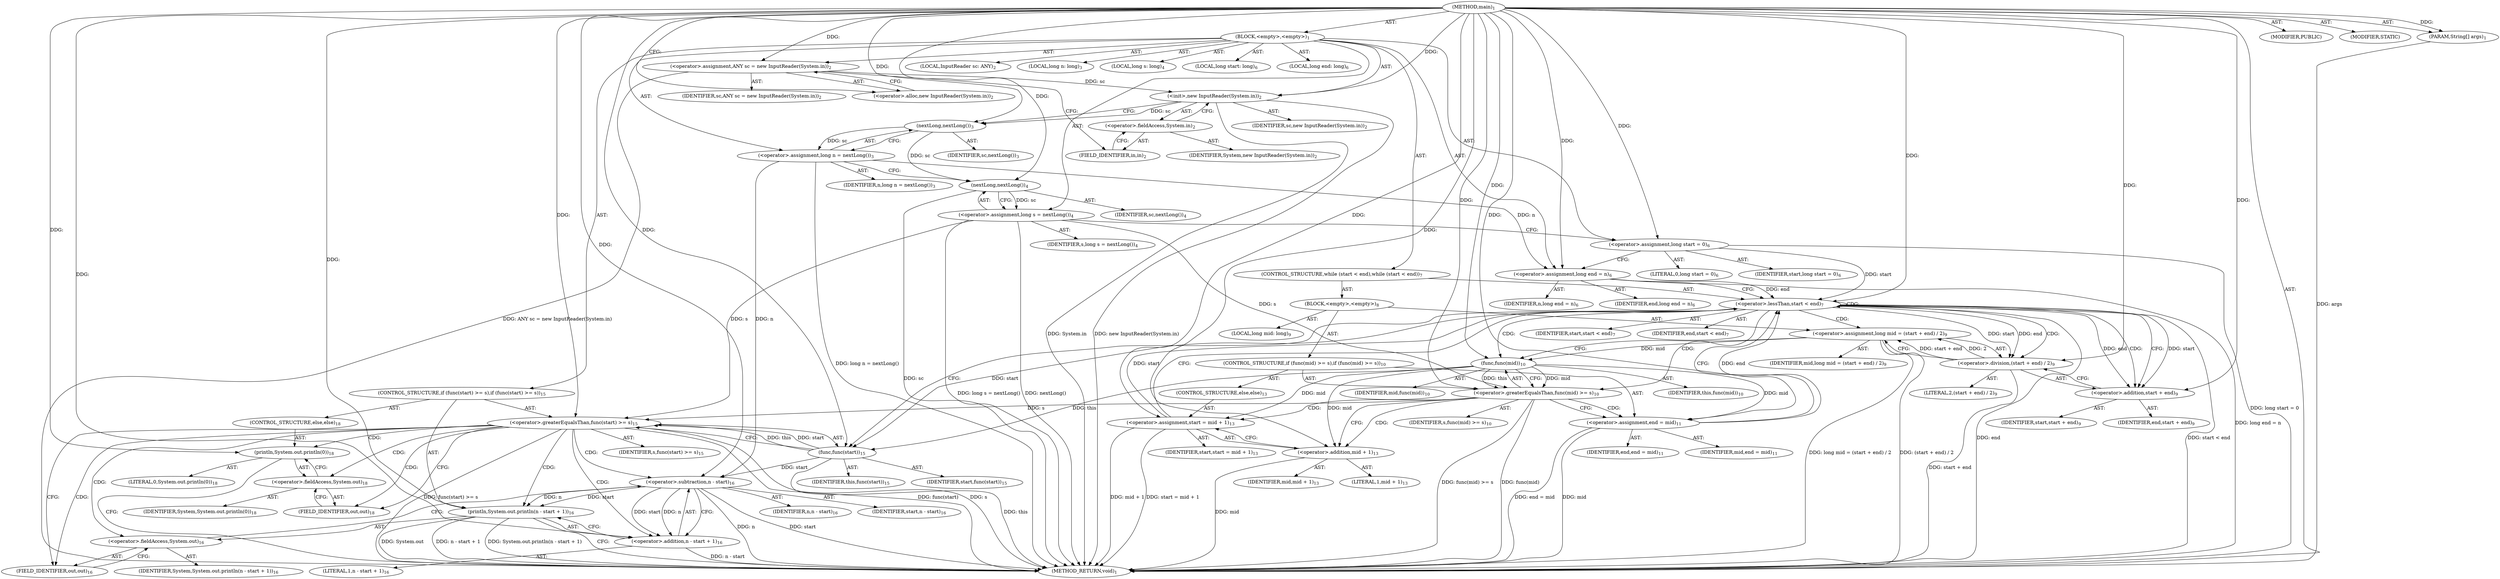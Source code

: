 digraph "main" {  
"19" [label = <(METHOD,main)<SUB>1</SUB>> ]
"20" [label = <(PARAM,String[] args)<SUB>1</SUB>> ]
"21" [label = <(BLOCK,&lt;empty&gt;,&lt;empty&gt;)<SUB>1</SUB>> ]
"4" [label = <(LOCAL,InputReader sc: ANY)<SUB>2</SUB>> ]
"22" [label = <(&lt;operator&gt;.assignment,ANY sc = new InputReader(System.in))<SUB>2</SUB>> ]
"23" [label = <(IDENTIFIER,sc,ANY sc = new InputReader(System.in))<SUB>2</SUB>> ]
"24" [label = <(&lt;operator&gt;.alloc,new InputReader(System.in))<SUB>2</SUB>> ]
"25" [label = <(&lt;init&gt;,new InputReader(System.in))<SUB>2</SUB>> ]
"3" [label = <(IDENTIFIER,sc,new InputReader(System.in))<SUB>2</SUB>> ]
"26" [label = <(&lt;operator&gt;.fieldAccess,System.in)<SUB>2</SUB>> ]
"27" [label = <(IDENTIFIER,System,new InputReader(System.in))<SUB>2</SUB>> ]
"28" [label = <(FIELD_IDENTIFIER,in,in)<SUB>2</SUB>> ]
"29" [label = <(LOCAL,long n: long)<SUB>3</SUB>> ]
"30" [label = <(&lt;operator&gt;.assignment,long n = nextLong())<SUB>3</SUB>> ]
"31" [label = <(IDENTIFIER,n,long n = nextLong())<SUB>3</SUB>> ]
"32" [label = <(nextLong,nextLong())<SUB>3</SUB>> ]
"33" [label = <(IDENTIFIER,sc,nextLong())<SUB>3</SUB>> ]
"34" [label = <(LOCAL,long s: long)<SUB>4</SUB>> ]
"35" [label = <(&lt;operator&gt;.assignment,long s = nextLong())<SUB>4</SUB>> ]
"36" [label = <(IDENTIFIER,s,long s = nextLong())<SUB>4</SUB>> ]
"37" [label = <(nextLong,nextLong())<SUB>4</SUB>> ]
"38" [label = <(IDENTIFIER,sc,nextLong())<SUB>4</SUB>> ]
"39" [label = <(LOCAL,long start: long)<SUB>6</SUB>> ]
"40" [label = <(LOCAL,long end: long)<SUB>6</SUB>> ]
"41" [label = <(&lt;operator&gt;.assignment,long start = 0)<SUB>6</SUB>> ]
"42" [label = <(IDENTIFIER,start,long start = 0)<SUB>6</SUB>> ]
"43" [label = <(LITERAL,0,long start = 0)<SUB>6</SUB>> ]
"44" [label = <(&lt;operator&gt;.assignment,long end = n)<SUB>6</SUB>> ]
"45" [label = <(IDENTIFIER,end,long end = n)<SUB>6</SUB>> ]
"46" [label = <(IDENTIFIER,n,long end = n)<SUB>6</SUB>> ]
"47" [label = <(CONTROL_STRUCTURE,while (start &lt; end),while (start &lt; end))<SUB>7</SUB>> ]
"48" [label = <(&lt;operator&gt;.lessThan,start &lt; end)<SUB>7</SUB>> ]
"49" [label = <(IDENTIFIER,start,start &lt; end)<SUB>7</SUB>> ]
"50" [label = <(IDENTIFIER,end,start &lt; end)<SUB>7</SUB>> ]
"51" [label = <(BLOCK,&lt;empty&gt;,&lt;empty&gt;)<SUB>8</SUB>> ]
"52" [label = <(LOCAL,long mid: long)<SUB>9</SUB>> ]
"53" [label = <(&lt;operator&gt;.assignment,long mid = (start + end) / 2)<SUB>9</SUB>> ]
"54" [label = <(IDENTIFIER,mid,long mid = (start + end) / 2)<SUB>9</SUB>> ]
"55" [label = <(&lt;operator&gt;.division,(start + end) / 2)<SUB>9</SUB>> ]
"56" [label = <(&lt;operator&gt;.addition,start + end)<SUB>9</SUB>> ]
"57" [label = <(IDENTIFIER,start,start + end)<SUB>9</SUB>> ]
"58" [label = <(IDENTIFIER,end,start + end)<SUB>9</SUB>> ]
"59" [label = <(LITERAL,2,(start + end) / 2)<SUB>9</SUB>> ]
"60" [label = <(CONTROL_STRUCTURE,if (func(mid) &gt;= s),if (func(mid) &gt;= s))<SUB>10</SUB>> ]
"61" [label = <(&lt;operator&gt;.greaterEqualsThan,func(mid) &gt;= s)<SUB>10</SUB>> ]
"62" [label = <(func,func(mid))<SUB>10</SUB>> ]
"63" [label = <(IDENTIFIER,this,func(mid))<SUB>10</SUB>> ]
"64" [label = <(IDENTIFIER,mid,func(mid))<SUB>10</SUB>> ]
"65" [label = <(IDENTIFIER,s,func(mid) &gt;= s)<SUB>10</SUB>> ]
"66" [label = <(&lt;operator&gt;.assignment,end = mid)<SUB>11</SUB>> ]
"67" [label = <(IDENTIFIER,end,end = mid)<SUB>11</SUB>> ]
"68" [label = <(IDENTIFIER,mid,end = mid)<SUB>11</SUB>> ]
"69" [label = <(CONTROL_STRUCTURE,else,else)<SUB>13</SUB>> ]
"70" [label = <(&lt;operator&gt;.assignment,start = mid + 1)<SUB>13</SUB>> ]
"71" [label = <(IDENTIFIER,start,start = mid + 1)<SUB>13</SUB>> ]
"72" [label = <(&lt;operator&gt;.addition,mid + 1)<SUB>13</SUB>> ]
"73" [label = <(IDENTIFIER,mid,mid + 1)<SUB>13</SUB>> ]
"74" [label = <(LITERAL,1,mid + 1)<SUB>13</SUB>> ]
"75" [label = <(CONTROL_STRUCTURE,if (func(start) &gt;= s),if (func(start) &gt;= s))<SUB>15</SUB>> ]
"76" [label = <(&lt;operator&gt;.greaterEqualsThan,func(start) &gt;= s)<SUB>15</SUB>> ]
"77" [label = <(func,func(start))<SUB>15</SUB>> ]
"78" [label = <(IDENTIFIER,this,func(start))<SUB>15</SUB>> ]
"79" [label = <(IDENTIFIER,start,func(start))<SUB>15</SUB>> ]
"80" [label = <(IDENTIFIER,s,func(start) &gt;= s)<SUB>15</SUB>> ]
"81" [label = <(println,System.out.println(n - start + 1))<SUB>16</SUB>> ]
"82" [label = <(&lt;operator&gt;.fieldAccess,System.out)<SUB>16</SUB>> ]
"83" [label = <(IDENTIFIER,System,System.out.println(n - start + 1))<SUB>16</SUB>> ]
"84" [label = <(FIELD_IDENTIFIER,out,out)<SUB>16</SUB>> ]
"85" [label = <(&lt;operator&gt;.addition,n - start + 1)<SUB>16</SUB>> ]
"86" [label = <(&lt;operator&gt;.subtraction,n - start)<SUB>16</SUB>> ]
"87" [label = <(IDENTIFIER,n,n - start)<SUB>16</SUB>> ]
"88" [label = <(IDENTIFIER,start,n - start)<SUB>16</SUB>> ]
"89" [label = <(LITERAL,1,n - start + 1)<SUB>16</SUB>> ]
"90" [label = <(CONTROL_STRUCTURE,else,else)<SUB>18</SUB>> ]
"91" [label = <(println,System.out.println(0))<SUB>18</SUB>> ]
"92" [label = <(&lt;operator&gt;.fieldAccess,System.out)<SUB>18</SUB>> ]
"93" [label = <(IDENTIFIER,System,System.out.println(0))<SUB>18</SUB>> ]
"94" [label = <(FIELD_IDENTIFIER,out,out)<SUB>18</SUB>> ]
"95" [label = <(LITERAL,0,System.out.println(0))<SUB>18</SUB>> ]
"96" [label = <(MODIFIER,PUBLIC)> ]
"97" [label = <(MODIFIER,STATIC)> ]
"98" [label = <(METHOD_RETURN,void)<SUB>1</SUB>> ]
  "19" -> "20"  [ label = "AST: "] 
  "19" -> "21"  [ label = "AST: "] 
  "19" -> "96"  [ label = "AST: "] 
  "19" -> "97"  [ label = "AST: "] 
  "19" -> "98"  [ label = "AST: "] 
  "21" -> "4"  [ label = "AST: "] 
  "21" -> "22"  [ label = "AST: "] 
  "21" -> "25"  [ label = "AST: "] 
  "21" -> "29"  [ label = "AST: "] 
  "21" -> "30"  [ label = "AST: "] 
  "21" -> "34"  [ label = "AST: "] 
  "21" -> "35"  [ label = "AST: "] 
  "21" -> "39"  [ label = "AST: "] 
  "21" -> "40"  [ label = "AST: "] 
  "21" -> "41"  [ label = "AST: "] 
  "21" -> "44"  [ label = "AST: "] 
  "21" -> "47"  [ label = "AST: "] 
  "21" -> "75"  [ label = "AST: "] 
  "22" -> "23"  [ label = "AST: "] 
  "22" -> "24"  [ label = "AST: "] 
  "25" -> "3"  [ label = "AST: "] 
  "25" -> "26"  [ label = "AST: "] 
  "26" -> "27"  [ label = "AST: "] 
  "26" -> "28"  [ label = "AST: "] 
  "30" -> "31"  [ label = "AST: "] 
  "30" -> "32"  [ label = "AST: "] 
  "32" -> "33"  [ label = "AST: "] 
  "35" -> "36"  [ label = "AST: "] 
  "35" -> "37"  [ label = "AST: "] 
  "37" -> "38"  [ label = "AST: "] 
  "41" -> "42"  [ label = "AST: "] 
  "41" -> "43"  [ label = "AST: "] 
  "44" -> "45"  [ label = "AST: "] 
  "44" -> "46"  [ label = "AST: "] 
  "47" -> "48"  [ label = "AST: "] 
  "47" -> "51"  [ label = "AST: "] 
  "48" -> "49"  [ label = "AST: "] 
  "48" -> "50"  [ label = "AST: "] 
  "51" -> "52"  [ label = "AST: "] 
  "51" -> "53"  [ label = "AST: "] 
  "51" -> "60"  [ label = "AST: "] 
  "53" -> "54"  [ label = "AST: "] 
  "53" -> "55"  [ label = "AST: "] 
  "55" -> "56"  [ label = "AST: "] 
  "55" -> "59"  [ label = "AST: "] 
  "56" -> "57"  [ label = "AST: "] 
  "56" -> "58"  [ label = "AST: "] 
  "60" -> "61"  [ label = "AST: "] 
  "60" -> "66"  [ label = "AST: "] 
  "60" -> "69"  [ label = "AST: "] 
  "61" -> "62"  [ label = "AST: "] 
  "61" -> "65"  [ label = "AST: "] 
  "62" -> "63"  [ label = "AST: "] 
  "62" -> "64"  [ label = "AST: "] 
  "66" -> "67"  [ label = "AST: "] 
  "66" -> "68"  [ label = "AST: "] 
  "69" -> "70"  [ label = "AST: "] 
  "70" -> "71"  [ label = "AST: "] 
  "70" -> "72"  [ label = "AST: "] 
  "72" -> "73"  [ label = "AST: "] 
  "72" -> "74"  [ label = "AST: "] 
  "75" -> "76"  [ label = "AST: "] 
  "75" -> "81"  [ label = "AST: "] 
  "75" -> "90"  [ label = "AST: "] 
  "76" -> "77"  [ label = "AST: "] 
  "76" -> "80"  [ label = "AST: "] 
  "77" -> "78"  [ label = "AST: "] 
  "77" -> "79"  [ label = "AST: "] 
  "81" -> "82"  [ label = "AST: "] 
  "81" -> "85"  [ label = "AST: "] 
  "82" -> "83"  [ label = "AST: "] 
  "82" -> "84"  [ label = "AST: "] 
  "85" -> "86"  [ label = "AST: "] 
  "85" -> "89"  [ label = "AST: "] 
  "86" -> "87"  [ label = "AST: "] 
  "86" -> "88"  [ label = "AST: "] 
  "90" -> "91"  [ label = "AST: "] 
  "91" -> "92"  [ label = "AST: "] 
  "91" -> "95"  [ label = "AST: "] 
  "92" -> "93"  [ label = "AST: "] 
  "92" -> "94"  [ label = "AST: "] 
  "22" -> "28"  [ label = "CFG: "] 
  "25" -> "32"  [ label = "CFG: "] 
  "30" -> "37"  [ label = "CFG: "] 
  "35" -> "41"  [ label = "CFG: "] 
  "41" -> "44"  [ label = "CFG: "] 
  "44" -> "48"  [ label = "CFG: "] 
  "24" -> "22"  [ label = "CFG: "] 
  "26" -> "25"  [ label = "CFG: "] 
  "32" -> "30"  [ label = "CFG: "] 
  "37" -> "35"  [ label = "CFG: "] 
  "48" -> "56"  [ label = "CFG: "] 
  "48" -> "77"  [ label = "CFG: "] 
  "76" -> "84"  [ label = "CFG: "] 
  "76" -> "94"  [ label = "CFG: "] 
  "81" -> "98"  [ label = "CFG: "] 
  "28" -> "26"  [ label = "CFG: "] 
  "53" -> "62"  [ label = "CFG: "] 
  "77" -> "76"  [ label = "CFG: "] 
  "82" -> "86"  [ label = "CFG: "] 
  "85" -> "81"  [ label = "CFG: "] 
  "91" -> "98"  [ label = "CFG: "] 
  "55" -> "53"  [ label = "CFG: "] 
  "61" -> "66"  [ label = "CFG: "] 
  "61" -> "72"  [ label = "CFG: "] 
  "66" -> "48"  [ label = "CFG: "] 
  "84" -> "82"  [ label = "CFG: "] 
  "86" -> "85"  [ label = "CFG: "] 
  "92" -> "91"  [ label = "CFG: "] 
  "56" -> "55"  [ label = "CFG: "] 
  "62" -> "61"  [ label = "CFG: "] 
  "70" -> "48"  [ label = "CFG: "] 
  "94" -> "92"  [ label = "CFG: "] 
  "72" -> "70"  [ label = "CFG: "] 
  "19" -> "24"  [ label = "CFG: "] 
  "20" -> "98"  [ label = "DDG: args"] 
  "22" -> "98"  [ label = "DDG: ANY sc = new InputReader(System.in)"] 
  "25" -> "98"  [ label = "DDG: System.in"] 
  "25" -> "98"  [ label = "DDG: new InputReader(System.in)"] 
  "30" -> "98"  [ label = "DDG: long n = nextLong()"] 
  "37" -> "98"  [ label = "DDG: sc"] 
  "35" -> "98"  [ label = "DDG: nextLong()"] 
  "35" -> "98"  [ label = "DDG: long s = nextLong()"] 
  "41" -> "98"  [ label = "DDG: long start = 0"] 
  "44" -> "98"  [ label = "DDG: long end = n"] 
  "48" -> "98"  [ label = "DDG: end"] 
  "48" -> "98"  [ label = "DDG: start &lt; end"] 
  "77" -> "98"  [ label = "DDG: this"] 
  "76" -> "98"  [ label = "DDG: func(start)"] 
  "76" -> "98"  [ label = "DDG: s"] 
  "76" -> "98"  [ label = "DDG: func(start) &gt;= s"] 
  "81" -> "98"  [ label = "DDG: System.out"] 
  "86" -> "98"  [ label = "DDG: n"] 
  "86" -> "98"  [ label = "DDG: start"] 
  "85" -> "98"  [ label = "DDG: n - start"] 
  "81" -> "98"  [ label = "DDG: n - start + 1"] 
  "81" -> "98"  [ label = "DDG: System.out.println(n - start + 1)"] 
  "55" -> "98"  [ label = "DDG: start + end"] 
  "53" -> "98"  [ label = "DDG: (start + end) / 2"] 
  "53" -> "98"  [ label = "DDG: long mid = (start + end) / 2"] 
  "61" -> "98"  [ label = "DDG: func(mid)"] 
  "61" -> "98"  [ label = "DDG: func(mid) &gt;= s"] 
  "72" -> "98"  [ label = "DDG: mid"] 
  "70" -> "98"  [ label = "DDG: mid + 1"] 
  "70" -> "98"  [ label = "DDG: start = mid + 1"] 
  "66" -> "98"  [ label = "DDG: mid"] 
  "66" -> "98"  [ label = "DDG: end = mid"] 
  "19" -> "20"  [ label = "DDG: "] 
  "19" -> "22"  [ label = "DDG: "] 
  "32" -> "30"  [ label = "DDG: sc"] 
  "37" -> "35"  [ label = "DDG: sc"] 
  "19" -> "41"  [ label = "DDG: "] 
  "30" -> "44"  [ label = "DDG: n"] 
  "19" -> "44"  [ label = "DDG: "] 
  "22" -> "25"  [ label = "DDG: sc"] 
  "19" -> "25"  [ label = "DDG: "] 
  "25" -> "32"  [ label = "DDG: sc"] 
  "19" -> "32"  [ label = "DDG: "] 
  "32" -> "37"  [ label = "DDG: sc"] 
  "19" -> "37"  [ label = "DDG: "] 
  "41" -> "48"  [ label = "DDG: start"] 
  "70" -> "48"  [ label = "DDG: start"] 
  "19" -> "48"  [ label = "DDG: "] 
  "44" -> "48"  [ label = "DDG: end"] 
  "66" -> "48"  [ label = "DDG: end"] 
  "55" -> "53"  [ label = "DDG: start + end"] 
  "55" -> "53"  [ label = "DDG: 2"] 
  "77" -> "76"  [ label = "DDG: this"] 
  "77" -> "76"  [ label = "DDG: start"] 
  "35" -> "76"  [ label = "DDG: s"] 
  "61" -> "76"  [ label = "DDG: s"] 
  "19" -> "76"  [ label = "DDG: "] 
  "86" -> "81"  [ label = "DDG: n"] 
  "86" -> "81"  [ label = "DDG: start"] 
  "19" -> "81"  [ label = "DDG: "] 
  "62" -> "66"  [ label = "DDG: mid"] 
  "19" -> "66"  [ label = "DDG: "] 
  "62" -> "77"  [ label = "DDG: this"] 
  "19" -> "77"  [ label = "DDG: "] 
  "48" -> "77"  [ label = "DDG: start"] 
  "86" -> "85"  [ label = "DDG: n"] 
  "86" -> "85"  [ label = "DDG: start"] 
  "19" -> "85"  [ label = "DDG: "] 
  "19" -> "91"  [ label = "DDG: "] 
  "48" -> "55"  [ label = "DDG: start"] 
  "19" -> "55"  [ label = "DDG: "] 
  "48" -> "55"  [ label = "DDG: end"] 
  "62" -> "61"  [ label = "DDG: this"] 
  "62" -> "61"  [ label = "DDG: mid"] 
  "35" -> "61"  [ label = "DDG: s"] 
  "19" -> "61"  [ label = "DDG: "] 
  "62" -> "70"  [ label = "DDG: mid"] 
  "19" -> "70"  [ label = "DDG: "] 
  "19" -> "86"  [ label = "DDG: "] 
  "30" -> "86"  [ label = "DDG: n"] 
  "77" -> "86"  [ label = "DDG: start"] 
  "48" -> "56"  [ label = "DDG: start"] 
  "19" -> "56"  [ label = "DDG: "] 
  "48" -> "56"  [ label = "DDG: end"] 
  "19" -> "62"  [ label = "DDG: "] 
  "53" -> "62"  [ label = "DDG: mid"] 
  "62" -> "72"  [ label = "DDG: mid"] 
  "19" -> "72"  [ label = "DDG: "] 
  "48" -> "48"  [ label = "CDG: "] 
  "48" -> "61"  [ label = "CDG: "] 
  "48" -> "53"  [ label = "CDG: "] 
  "48" -> "56"  [ label = "CDG: "] 
  "48" -> "55"  [ label = "CDG: "] 
  "48" -> "62"  [ label = "CDG: "] 
  "76" -> "94"  [ label = "CDG: "] 
  "76" -> "81"  [ label = "CDG: "] 
  "76" -> "84"  [ label = "CDG: "] 
  "76" -> "85"  [ label = "CDG: "] 
  "76" -> "92"  [ label = "CDG: "] 
  "76" -> "91"  [ label = "CDG: "] 
  "76" -> "82"  [ label = "CDG: "] 
  "76" -> "86"  [ label = "CDG: "] 
  "61" -> "66"  [ label = "CDG: "] 
  "61" -> "72"  [ label = "CDG: "] 
  "61" -> "70"  [ label = "CDG: "] 
}
